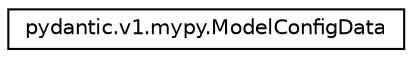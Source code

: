 digraph "Graphical Class Hierarchy"
{
 // LATEX_PDF_SIZE
  edge [fontname="Helvetica",fontsize="10",labelfontname="Helvetica",labelfontsize="10"];
  node [fontname="Helvetica",fontsize="10",shape=record];
  rankdir="LR";
  Node0 [label="pydantic.v1.mypy.ModelConfigData",height=0.2,width=0.4,color="black", fillcolor="white", style="filled",URL="$classpydantic_1_1v1_1_1mypy_1_1ModelConfigData.html",tooltip=" "];
}
